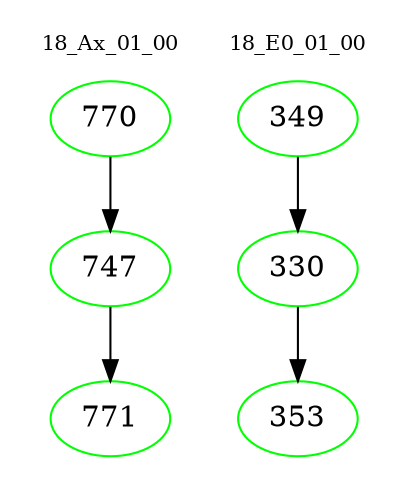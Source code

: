 digraph{
subgraph cluster_0 {
color = white
label = "18_Ax_01_00";
fontsize=10;
T0_770 [label="770", color="green"]
T0_770 -> T0_747 [color="black"]
T0_747 [label="747", color="green"]
T0_747 -> T0_771 [color="black"]
T0_771 [label="771", color="green"]
}
subgraph cluster_1 {
color = white
label = "18_E0_01_00";
fontsize=10;
T1_349 [label="349", color="green"]
T1_349 -> T1_330 [color="black"]
T1_330 [label="330", color="green"]
T1_330 -> T1_353 [color="black"]
T1_353 [label="353", color="green"]
}
}
